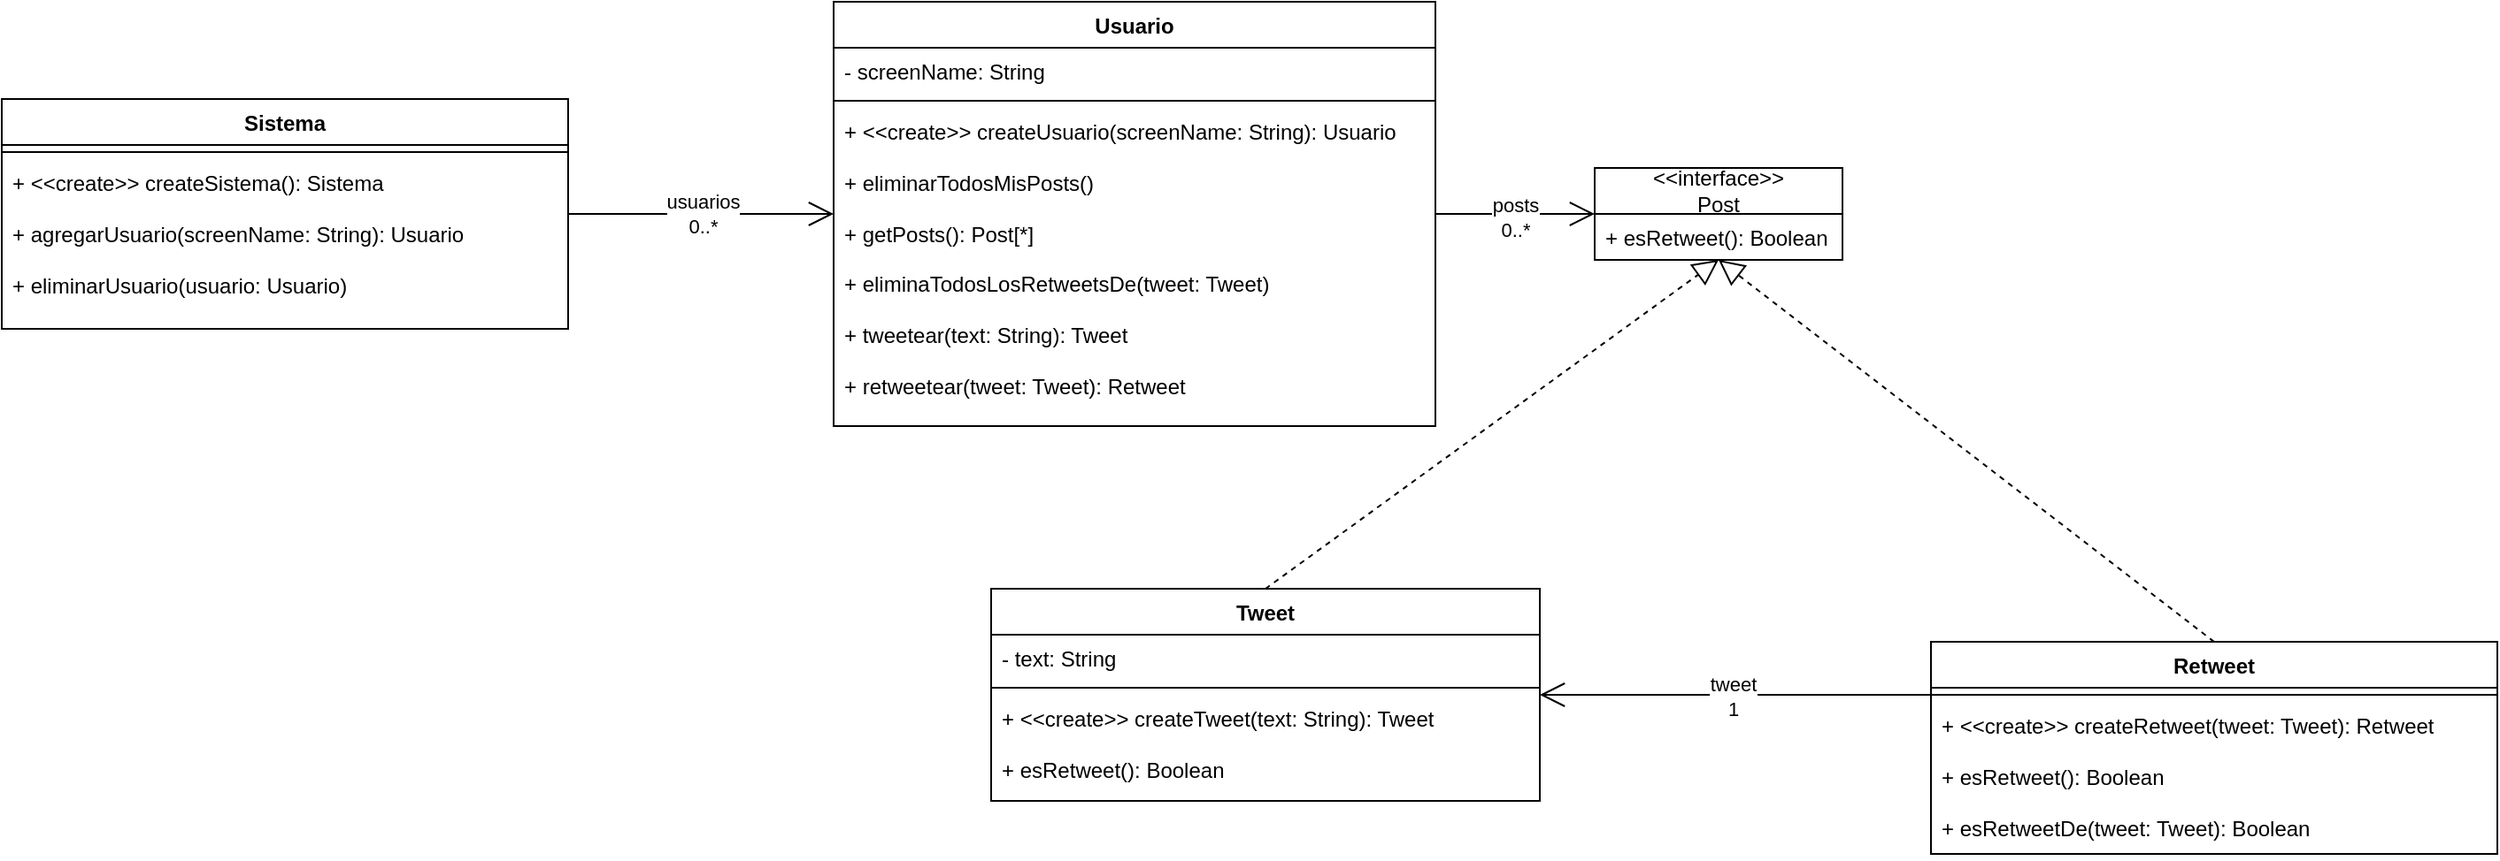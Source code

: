 <mxfile version="24.0.7" type="device">
  <diagram id="C5RBs43oDa-KdzZeNtuy" name="Page-1">
    <mxGraphModel dx="2261" dy="737" grid="1" gridSize="10" guides="1" tooltips="1" connect="1" arrows="1" fold="1" page="1" pageScale="1" pageWidth="827" pageHeight="1169" math="0" shadow="0">
      <root>
        <mxCell id="WIyWlLk6GJQsqaUBKTNV-0" />
        <mxCell id="WIyWlLk6GJQsqaUBKTNV-1" parent="WIyWlLk6GJQsqaUBKTNV-0" />
        <mxCell id="WRcFRZoHi5jXs_4uN4n9-0" value="&lt;div&gt;Sistema&lt;/div&gt;" style="swimlane;fontStyle=1;align=center;verticalAlign=top;childLayout=stackLayout;horizontal=1;startSize=26;horizontalStack=0;resizeParent=1;resizeParentMax=0;resizeLast=0;collapsible=1;marginBottom=0;whiteSpace=wrap;html=1;" vertex="1" parent="WIyWlLk6GJQsqaUBKTNV-1">
          <mxGeometry x="-300" y="253" width="320" height="130" as="geometry">
            <mxRectangle x="60" y="275" width="80" height="30" as="alternateBounds" />
          </mxGeometry>
        </mxCell>
        <mxCell id="WRcFRZoHi5jXs_4uN4n9-2" value="" style="line;strokeWidth=1;fillColor=none;align=left;verticalAlign=middle;spacingTop=-1;spacingLeft=3;spacingRight=3;rotatable=0;labelPosition=right;points=[];portConstraint=eastwest;strokeColor=inherit;" vertex="1" parent="WRcFRZoHi5jXs_4uN4n9-0">
          <mxGeometry y="26" width="320" height="8" as="geometry" />
        </mxCell>
        <mxCell id="WRcFRZoHi5jXs_4uN4n9-3" value="&lt;div&gt;+ &amp;lt;&amp;lt;create&amp;gt;&amp;gt; createSistema(): Sistema&lt;br&gt;&lt;/div&gt;&lt;div&gt;&lt;br&gt;&lt;/div&gt;&lt;div&gt;+ agregarUsuario(screenName: String): Usuario&lt;br&gt;&lt;/div&gt;&lt;div&gt;&lt;br&gt;&lt;/div&gt;&lt;div&gt;+ eliminarUsuario(usuario: Usuario)&lt;/div&gt;" style="text;strokeColor=none;fillColor=none;align=left;verticalAlign=top;spacingLeft=4;spacingRight=4;overflow=hidden;rotatable=0;points=[[0,0.5],[1,0.5]];portConstraint=eastwest;whiteSpace=wrap;html=1;" vertex="1" parent="WRcFRZoHi5jXs_4uN4n9-0">
          <mxGeometry y="34" width="320" height="96" as="geometry" />
        </mxCell>
        <mxCell id="WRcFRZoHi5jXs_4uN4n9-4" value="&lt;div&gt;Usuario&lt;/div&gt;" style="swimlane;fontStyle=1;align=center;verticalAlign=top;childLayout=stackLayout;horizontal=1;startSize=26;horizontalStack=0;resizeParent=1;resizeParentMax=0;resizeLast=0;collapsible=1;marginBottom=0;whiteSpace=wrap;html=1;" vertex="1" parent="WIyWlLk6GJQsqaUBKTNV-1">
          <mxGeometry x="170" y="198" width="340" height="240" as="geometry">
            <mxRectangle x="340" y="275" width="80" height="30" as="alternateBounds" />
          </mxGeometry>
        </mxCell>
        <mxCell id="WRcFRZoHi5jXs_4uN4n9-5" value="- screenName: String" style="text;strokeColor=none;fillColor=none;align=left;verticalAlign=top;spacingLeft=4;spacingRight=4;overflow=hidden;rotatable=0;points=[[0,0.5],[1,0.5]];portConstraint=eastwest;whiteSpace=wrap;html=1;" vertex="1" parent="WRcFRZoHi5jXs_4uN4n9-4">
          <mxGeometry y="26" width="340" height="26" as="geometry" />
        </mxCell>
        <mxCell id="WRcFRZoHi5jXs_4uN4n9-6" value="" style="line;strokeWidth=1;fillColor=none;align=left;verticalAlign=middle;spacingTop=-1;spacingLeft=3;spacingRight=3;rotatable=0;labelPosition=right;points=[];portConstraint=eastwest;strokeColor=inherit;" vertex="1" parent="WRcFRZoHi5jXs_4uN4n9-4">
          <mxGeometry y="52" width="340" height="8" as="geometry" />
        </mxCell>
        <mxCell id="WRcFRZoHi5jXs_4uN4n9-7" value="&lt;div&gt;+ &amp;lt;&amp;lt;create&amp;gt;&amp;gt; createUsuario(screenName: String): Usuario&lt;br&gt;&lt;/div&gt;&lt;div&gt;&lt;br&gt;&lt;/div&gt;&lt;div&gt;+ eliminarTodosMisPosts()&lt;/div&gt;&lt;div&gt;&lt;br&gt;&lt;/div&gt;&lt;div&gt;+ getPosts(): Post[*]&lt;br&gt;&lt;/div&gt;&lt;div&gt;&lt;br&gt;&lt;/div&gt;&lt;div&gt;+ eliminaTodosLosRetweetsDe(tweet: Tweet)&lt;/div&gt;&lt;div&gt;&lt;br&gt;&lt;/div&gt;&lt;div&gt;+ tweetear(text: String): Tweet&lt;/div&gt;&lt;div&gt;&lt;br&gt;&lt;/div&gt;&lt;div&gt;+ retweetear(tweet: Tweet): Retweet&lt;br&gt;&lt;/div&gt;" style="text;strokeColor=none;fillColor=none;align=left;verticalAlign=top;spacingLeft=4;spacingRight=4;overflow=hidden;rotatable=0;points=[[0,0.5],[1,0.5]];portConstraint=eastwest;whiteSpace=wrap;html=1;" vertex="1" parent="WRcFRZoHi5jXs_4uN4n9-4">
          <mxGeometry y="60" width="340" height="180" as="geometry" />
        </mxCell>
        <mxCell id="WRcFRZoHi5jXs_4uN4n9-8" value="&amp;lt;&amp;lt;interface&amp;gt;&amp;gt;&lt;br&gt;&lt;div&gt;Post&lt;/div&gt;" style="swimlane;fontStyle=0;childLayout=stackLayout;horizontal=1;startSize=26;fillColor=none;horizontalStack=0;resizeParent=1;resizeParentMax=0;resizeLast=0;collapsible=1;marginBottom=0;whiteSpace=wrap;html=1;" vertex="1" parent="WIyWlLk6GJQsqaUBKTNV-1">
          <mxGeometry x="600" y="292" width="140" height="52" as="geometry">
            <mxRectangle x="610" y="270" width="110" height="40" as="alternateBounds" />
          </mxGeometry>
        </mxCell>
        <mxCell id="WRcFRZoHi5jXs_4uN4n9-11" value="+ esRetweet(): Boolean" style="text;strokeColor=none;fillColor=none;align=left;verticalAlign=top;spacingLeft=4;spacingRight=4;overflow=hidden;rotatable=0;points=[[0,0.5],[1,0.5]];portConstraint=eastwest;whiteSpace=wrap;html=1;" vertex="1" parent="WRcFRZoHi5jXs_4uN4n9-8">
          <mxGeometry y="26" width="140" height="26" as="geometry" />
        </mxCell>
        <mxCell id="WRcFRZoHi5jXs_4uN4n9-16" value="Tweet" style="swimlane;fontStyle=1;align=center;verticalAlign=top;childLayout=stackLayout;horizontal=1;startSize=26;horizontalStack=0;resizeParent=1;resizeParentMax=0;resizeLast=0;collapsible=1;marginBottom=0;whiteSpace=wrap;html=1;" vertex="1" parent="WIyWlLk6GJQsqaUBKTNV-1">
          <mxGeometry x="259" y="530" width="310" height="120" as="geometry">
            <mxRectangle x="560" y="390" width="70" height="30" as="alternateBounds" />
          </mxGeometry>
        </mxCell>
        <mxCell id="WRcFRZoHi5jXs_4uN4n9-17" value="- text: String" style="text;strokeColor=none;fillColor=none;align=left;verticalAlign=top;spacingLeft=4;spacingRight=4;overflow=hidden;rotatable=0;points=[[0,0.5],[1,0.5]];portConstraint=eastwest;whiteSpace=wrap;html=1;" vertex="1" parent="WRcFRZoHi5jXs_4uN4n9-16">
          <mxGeometry y="26" width="310" height="26" as="geometry" />
        </mxCell>
        <mxCell id="WRcFRZoHi5jXs_4uN4n9-18" value="" style="line;strokeWidth=1;fillColor=none;align=left;verticalAlign=middle;spacingTop=-1;spacingLeft=3;spacingRight=3;rotatable=0;labelPosition=right;points=[];portConstraint=eastwest;strokeColor=inherit;" vertex="1" parent="WRcFRZoHi5jXs_4uN4n9-16">
          <mxGeometry y="52" width="310" height="8" as="geometry" />
        </mxCell>
        <mxCell id="WRcFRZoHi5jXs_4uN4n9-19" value="+ &amp;lt;&amp;lt;create&amp;gt;&amp;gt; createTweet(text: String): Tweet&lt;br&gt;&lt;div&gt;&lt;br&gt;&lt;/div&gt;&lt;div&gt;+ esRetweet(): Boolean&lt;/div&gt;" style="text;strokeColor=none;fillColor=none;align=left;verticalAlign=top;spacingLeft=4;spacingRight=4;overflow=hidden;rotatable=0;points=[[0,0.5],[1,0.5]];portConstraint=eastwest;whiteSpace=wrap;html=1;" vertex="1" parent="WRcFRZoHi5jXs_4uN4n9-16">
          <mxGeometry y="60" width="310" height="60" as="geometry" />
        </mxCell>
        <mxCell id="WRcFRZoHi5jXs_4uN4n9-20" value="Retweet" style="swimlane;fontStyle=1;align=center;verticalAlign=top;childLayout=stackLayout;horizontal=1;startSize=26;horizontalStack=0;resizeParent=1;resizeParentMax=0;resizeLast=0;collapsible=1;marginBottom=0;whiteSpace=wrap;html=1;" vertex="1" parent="WIyWlLk6GJQsqaUBKTNV-1">
          <mxGeometry x="790" y="560" width="320" height="120" as="geometry">
            <mxRectangle x="690" y="390" width="80" height="30" as="alternateBounds" />
          </mxGeometry>
        </mxCell>
        <mxCell id="WRcFRZoHi5jXs_4uN4n9-22" value="" style="line;strokeWidth=1;fillColor=none;align=left;verticalAlign=middle;spacingTop=-1;spacingLeft=3;spacingRight=3;rotatable=0;labelPosition=right;points=[];portConstraint=eastwest;strokeColor=inherit;" vertex="1" parent="WRcFRZoHi5jXs_4uN4n9-20">
          <mxGeometry y="26" width="320" height="8" as="geometry" />
        </mxCell>
        <mxCell id="WRcFRZoHi5jXs_4uN4n9-23" value="&lt;div&gt;+ &amp;lt;&amp;lt;create&amp;gt;&amp;gt; createRetweet(tweet: Tweet): Retweet&lt;br&gt;&lt;/div&gt;&lt;div&gt;&lt;br&gt;&lt;/div&gt;&lt;div&gt;+ esRetweet(): Boolean&lt;/div&gt;&lt;div&gt;&lt;br&gt;&lt;/div&gt;&lt;div&gt;+ esRetweetDe(tweet: Tweet): Boolean&lt;br&gt;&lt;/div&gt;" style="text;strokeColor=none;fillColor=none;align=left;verticalAlign=top;spacingLeft=4;spacingRight=4;overflow=hidden;rotatable=0;points=[[0,0.5],[1,0.5]];portConstraint=eastwest;whiteSpace=wrap;html=1;" vertex="1" parent="WRcFRZoHi5jXs_4uN4n9-20">
          <mxGeometry y="34" width="320" height="86" as="geometry" />
        </mxCell>
        <mxCell id="WRcFRZoHi5jXs_4uN4n9-24" value="" style="endArrow=block;dashed=1;endFill=0;endSize=12;html=1;rounded=0;exitX=0.5;exitY=0;exitDx=0;exitDy=0;entryX=0.5;entryY=1;entryDx=0;entryDy=0;" edge="1" parent="WIyWlLk6GJQsqaUBKTNV-1" source="WRcFRZoHi5jXs_4uN4n9-16" target="WRcFRZoHi5jXs_4uN4n9-8">
          <mxGeometry width="160" relative="1" as="geometry">
            <mxPoint x="330" y="380" as="sourcePoint" />
            <mxPoint x="490" y="380" as="targetPoint" />
          </mxGeometry>
        </mxCell>
        <mxCell id="WRcFRZoHi5jXs_4uN4n9-25" value="" style="endArrow=block;dashed=1;endFill=0;endSize=12;html=1;rounded=0;exitX=0.5;exitY=0;exitDx=0;exitDy=0;entryX=0.5;entryY=1;entryDx=0;entryDy=0;" edge="1" parent="WIyWlLk6GJQsqaUBKTNV-1" source="WRcFRZoHi5jXs_4uN4n9-20" target="WRcFRZoHi5jXs_4uN4n9-8">
          <mxGeometry width="160" relative="1" as="geometry">
            <mxPoint x="330" y="380" as="sourcePoint" />
            <mxPoint x="490" y="380" as="targetPoint" />
          </mxGeometry>
        </mxCell>
        <mxCell id="WRcFRZoHi5jXs_4uN4n9-26" value="" style="endArrow=open;endFill=1;endSize=12;html=1;rounded=0;exitX=1;exitY=0.5;exitDx=0;exitDy=0;entryX=0;entryY=0.5;entryDx=0;entryDy=0;" edge="1" parent="WIyWlLk6GJQsqaUBKTNV-1" source="WRcFRZoHi5jXs_4uN4n9-4" target="WRcFRZoHi5jXs_4uN4n9-8">
          <mxGeometry width="160" relative="1" as="geometry">
            <mxPoint x="330" y="380" as="sourcePoint" />
            <mxPoint x="490" y="380" as="targetPoint" />
          </mxGeometry>
        </mxCell>
        <mxCell id="WRcFRZoHi5jXs_4uN4n9-27" value="&lt;div&gt;posts&lt;/div&gt;&lt;div&gt;0..*&lt;br&gt;&lt;/div&gt;" style="edgeLabel;html=1;align=center;verticalAlign=middle;resizable=0;points=[];" vertex="1" connectable="0" parent="WRcFRZoHi5jXs_4uN4n9-26">
          <mxGeometry x="-0.011" y="-2" relative="1" as="geometry">
            <mxPoint as="offset" />
          </mxGeometry>
        </mxCell>
        <mxCell id="WRcFRZoHi5jXs_4uN4n9-28" value="" style="endArrow=open;endFill=1;endSize=12;html=1;rounded=0;exitX=1;exitY=0.5;exitDx=0;exitDy=0;entryX=0;entryY=0.5;entryDx=0;entryDy=0;" edge="1" parent="WIyWlLk6GJQsqaUBKTNV-1" source="WRcFRZoHi5jXs_4uN4n9-0" target="WRcFRZoHi5jXs_4uN4n9-4">
          <mxGeometry width="160" relative="1" as="geometry">
            <mxPoint x="330" y="380" as="sourcePoint" />
            <mxPoint x="490" y="380" as="targetPoint" />
          </mxGeometry>
        </mxCell>
        <mxCell id="WRcFRZoHi5jXs_4uN4n9-29" value="&lt;div&gt;usuarios&lt;/div&gt;&lt;div&gt;0..*&lt;/div&gt;" style="edgeLabel;html=1;align=center;verticalAlign=middle;resizable=0;points=[];" vertex="1" connectable="0" parent="WRcFRZoHi5jXs_4uN4n9-28">
          <mxGeometry x="0.01" relative="1" as="geometry">
            <mxPoint as="offset" />
          </mxGeometry>
        </mxCell>
        <mxCell id="WRcFRZoHi5jXs_4uN4n9-30" value="" style="endArrow=open;endFill=1;endSize=12;html=1;rounded=0;entryX=1;entryY=0.5;entryDx=0;entryDy=0;exitX=0;exitY=0.25;exitDx=0;exitDy=0;" edge="1" parent="WIyWlLk6GJQsqaUBKTNV-1" source="WRcFRZoHi5jXs_4uN4n9-20" target="WRcFRZoHi5jXs_4uN4n9-16">
          <mxGeometry width="160" relative="1" as="geometry">
            <mxPoint x="730" y="620" as="sourcePoint" />
            <mxPoint x="490" y="380" as="targetPoint" />
          </mxGeometry>
        </mxCell>
        <mxCell id="WRcFRZoHi5jXs_4uN4n9-31" value="&lt;div&gt;tweet&lt;/div&gt;&lt;div&gt;1&lt;br&gt;&lt;/div&gt;" style="edgeLabel;html=1;align=center;verticalAlign=middle;resizable=0;points=[];" vertex="1" connectable="0" parent="WRcFRZoHi5jXs_4uN4n9-30">
          <mxGeometry x="0.019" y="1" relative="1" as="geometry">
            <mxPoint as="offset" />
          </mxGeometry>
        </mxCell>
      </root>
    </mxGraphModel>
  </diagram>
</mxfile>
